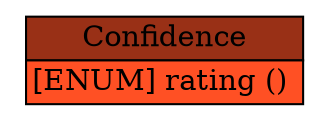 digraph Confidence {
	graph [bb="0,0,124,50",
		rankdir=LR
	];
	node [label="\N"];
	Confidence	 [height=0.69444,
		label=<<table BORDER="0" CELLBORDER="1" CELLSPACING="0"> <tr > <td BGCOLOR="#993016" HREF="/idmef_parser/IDMEF/Confidence.html" TITLE="The Confidence class is used to represent the analyzer&#39;s best estimate of the validity of its analysis. It is represented in the IDMEF DTD as follows: ">Confidence</td> </tr>" %<tr><td BGCOLOR="#FF5024"  HREF="/idmef_parser/IDMEF/Confidence.html" TITLE="also Section 10.)">[ENUM] rating () </td></tr>%</table>>,
		pos="62,25",
		shape=plaintext,
		width=1.7222];
}
